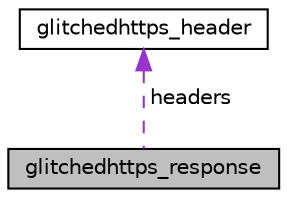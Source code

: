 digraph "glitchedhttps_response"
{
  edge [fontname="Helvetica",fontsize="10",labelfontname="Helvetica",labelfontsize="10"];
  node [fontname="Helvetica",fontsize="10",shape=record];
  Node1 [label="glitchedhttps_response",height=0.2,width=0.4,color="black", fillcolor="grey75", style="filled", fontcolor="black"];
  Node2 -> Node1 [dir="back",color="darkorchid3",fontsize="10",style="dashed",label=" headers" ,fontname="Helvetica"];
  Node2 [label="glitchedhttps_header",height=0.2,width=0.4,color="black", fillcolor="white", style="filled",URL="$structglitchedhttps__header.html",tooltip="HTTP request (or response) header (for example: type=\"Authorization\" ; value=\"Basic YWxhZGRpbjpvcGVuc..."];
}
